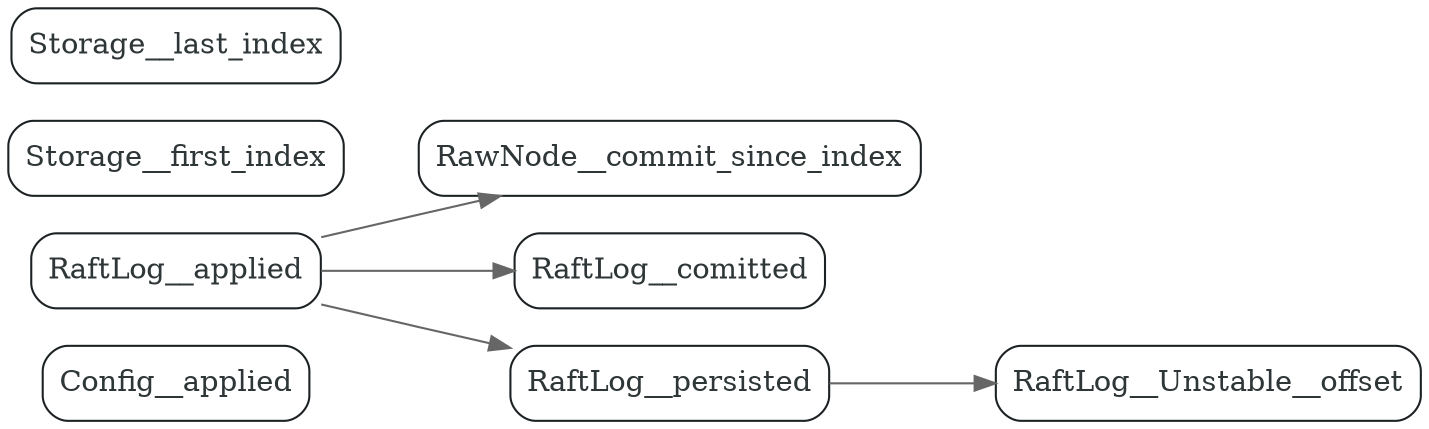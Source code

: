#include "styles.h"
digraph raft_index {
  node[shape=box;style="rounded";color="#1c2123";fontcolor="#2f3638"];
  edge[color=gray40];
  newrank=true;
  rankdir=LR;


  Config__applied;
  RawNode__commit_since_index;
  RaftLog__comitted;
  RaftLog__persisted;
  RaftLog__applied;
  RaftLog__Unstable__offset;
  Storage__first_index;
  Storage__last_index;

  RaftLog__persisted -> RaftLog__Unstable__offset;
  RaftLog__applied -> {
     RaftLog__persisted;
     RaftLog__comitted;
     RawNode__commit_since_index;
  }

}
